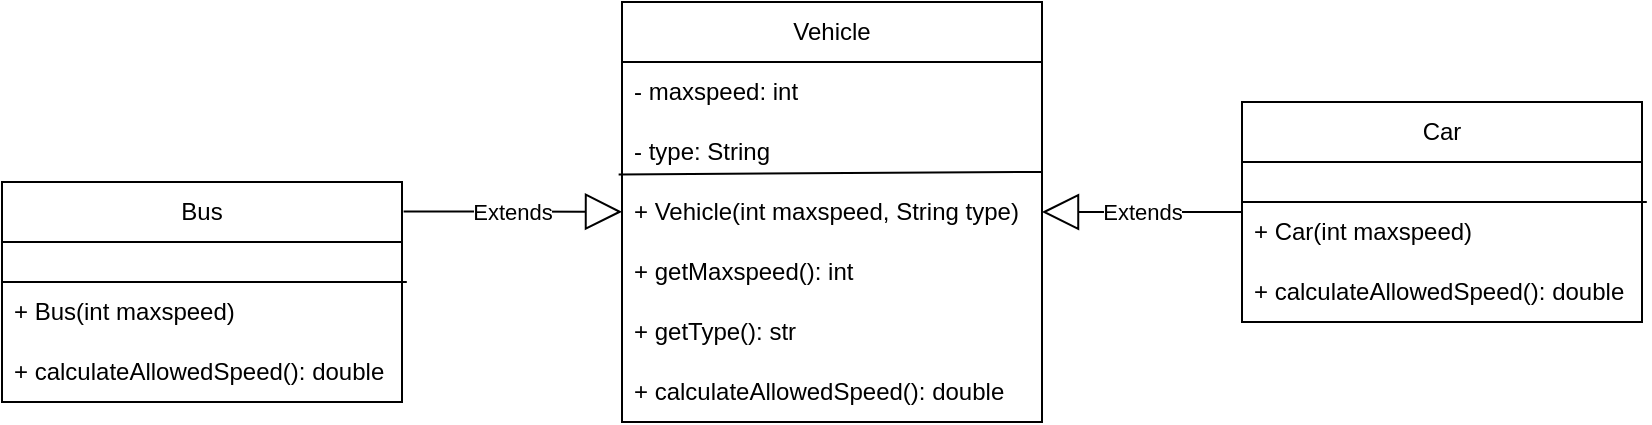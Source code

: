 <mxfile version="22.0.6" type="device">
  <diagram id="C5RBs43oDa-KdzZeNtuy" name="Page-1">
    <mxGraphModel dx="1235" dy="722" grid="1" gridSize="10" guides="1" tooltips="1" connect="1" arrows="1" fold="1" page="1" pageScale="1" pageWidth="827" pageHeight="1169" math="0" shadow="0">
      <root>
        <mxCell id="WIyWlLk6GJQsqaUBKTNV-0" />
        <mxCell id="WIyWlLk6GJQsqaUBKTNV-1" parent="WIyWlLk6GJQsqaUBKTNV-0" />
        <mxCell id="RhNl7WLVLyuLrfutjqLm-0" value="Vehicle" style="swimlane;fontStyle=0;childLayout=stackLayout;horizontal=1;startSize=30;horizontalStack=0;resizeParent=1;resizeParentMax=0;resizeLast=0;collapsible=1;marginBottom=0;whiteSpace=wrap;html=1;" parent="WIyWlLk6GJQsqaUBKTNV-1" vertex="1">
          <mxGeometry x="310" y="140" width="210" height="210" as="geometry">
            <mxRectangle x="314" y="60" width="80" height="30" as="alternateBounds" />
          </mxGeometry>
        </mxCell>
        <mxCell id="RhNl7WLVLyuLrfutjqLm-2" value="- maxspeed: int" style="text;strokeColor=none;fillColor=none;align=left;verticalAlign=middle;spacingLeft=4;spacingRight=4;overflow=hidden;points=[[0,0.5],[1,0.5]];portConstraint=eastwest;rotatable=0;whiteSpace=wrap;html=1;" parent="RhNl7WLVLyuLrfutjqLm-0" vertex="1">
          <mxGeometry y="30" width="210" height="30" as="geometry" />
        </mxCell>
        <mxCell id="RhNl7WLVLyuLrfutjqLm-5" value="- type: String" style="text;strokeColor=none;fillColor=none;align=left;verticalAlign=middle;spacingLeft=4;spacingRight=4;overflow=hidden;points=[[0,0.5],[1,0.5]];portConstraint=eastwest;rotatable=0;whiteSpace=wrap;html=1;" parent="RhNl7WLVLyuLrfutjqLm-0" vertex="1">
          <mxGeometry y="60" width="210" height="30" as="geometry" />
        </mxCell>
        <mxCell id="RhNl7WLVLyuLrfutjqLm-4" value="" style="endArrow=none;html=1;rounded=0;exitX=-0.008;exitY=0.873;exitDx=0;exitDy=0;exitPerimeter=0;entryX=1;entryY=0.832;entryDx=0;entryDy=0;entryPerimeter=0;" parent="RhNl7WLVLyuLrfutjqLm-0" source="RhNl7WLVLyuLrfutjqLm-5" target="RhNl7WLVLyuLrfutjqLm-5" edge="1">
          <mxGeometry width="50" height="50" relative="1" as="geometry">
            <mxPoint y="89.5" as="sourcePoint" />
            <mxPoint x="200" y="90.31" as="targetPoint" />
            <Array as="points" />
          </mxGeometry>
        </mxCell>
        <mxCell id="5K2qxwyrS59z6yV5sacj-1" value="+ Vehicle(int maxspeed, String type)" style="text;strokeColor=none;fillColor=none;align=left;verticalAlign=middle;spacingLeft=4;spacingRight=4;overflow=hidden;points=[[0,0.5],[1,0.5]];portConstraint=eastwest;rotatable=0;whiteSpace=wrap;html=1;" vertex="1" parent="RhNl7WLVLyuLrfutjqLm-0">
          <mxGeometry y="90" width="210" height="30" as="geometry" />
        </mxCell>
        <mxCell id="RhNl7WLVLyuLrfutjqLm-3" value="+ getMaxspeed(): int" style="text;strokeColor=none;fillColor=none;align=left;verticalAlign=middle;spacingLeft=4;spacingRight=4;overflow=hidden;points=[[0,0.5],[1,0.5]];portConstraint=eastwest;rotatable=0;whiteSpace=wrap;html=1;" parent="RhNl7WLVLyuLrfutjqLm-0" vertex="1">
          <mxGeometry y="120" width="210" height="30" as="geometry" />
        </mxCell>
        <mxCell id="RhNl7WLVLyuLrfutjqLm-6" value="+ getType(): str" style="text;strokeColor=none;fillColor=none;align=left;verticalAlign=middle;spacingLeft=4;spacingRight=4;overflow=hidden;points=[[0,0.5],[1,0.5]];portConstraint=eastwest;rotatable=0;whiteSpace=wrap;html=1;" parent="RhNl7WLVLyuLrfutjqLm-0" vertex="1">
          <mxGeometry y="150" width="210" height="30" as="geometry" />
        </mxCell>
        <mxCell id="RhNl7WLVLyuLrfutjqLm-7" value="+&amp;nbsp;calculateAllowedSpeed(): double" style="text;strokeColor=none;fillColor=none;align=left;verticalAlign=middle;spacingLeft=4;spacingRight=4;overflow=hidden;points=[[0,0.5],[1,0.5]];portConstraint=eastwest;rotatable=0;whiteSpace=wrap;html=1;" parent="RhNl7WLVLyuLrfutjqLm-0" vertex="1">
          <mxGeometry y="180" width="210" height="30" as="geometry" />
        </mxCell>
        <mxCell id="RhNl7WLVLyuLrfutjqLm-8" value="Bus" style="swimlane;fontStyle=0;childLayout=stackLayout;horizontal=1;startSize=30;horizontalStack=0;resizeParent=1;resizeParentMax=0;resizeLast=0;collapsible=1;marginBottom=0;whiteSpace=wrap;html=1;" parent="WIyWlLk6GJQsqaUBKTNV-1" vertex="1">
          <mxGeometry y="230" width="200" height="110" as="geometry">
            <mxRectangle x="100" y="280" width="60" height="30" as="alternateBounds" />
          </mxGeometry>
        </mxCell>
        <mxCell id="RhNl7WLVLyuLrfutjqLm-12" value="&amp;nbsp;" style="text;strokeColor=none;fillColor=none;align=left;verticalAlign=middle;spacingLeft=4;spacingRight=4;overflow=hidden;points=[[0,0.5],[1,0.5]];portConstraint=eastwest;rotatable=0;whiteSpace=wrap;html=1;" parent="RhNl7WLVLyuLrfutjqLm-8" vertex="1">
          <mxGeometry y="30" width="200" height="20" as="geometry" />
        </mxCell>
        <mxCell id="5K2qxwyrS59z6yV5sacj-2" value="+ Bus(int maxspeed)" style="text;strokeColor=none;fillColor=none;align=left;verticalAlign=middle;spacingLeft=4;spacingRight=4;overflow=hidden;points=[[0,0.5],[1,0.5]];portConstraint=eastwest;rotatable=0;whiteSpace=wrap;html=1;" vertex="1" parent="RhNl7WLVLyuLrfutjqLm-8">
          <mxGeometry y="50" width="200" height="30" as="geometry" />
        </mxCell>
        <mxCell id="RhNl7WLVLyuLrfutjqLm-14" value="" style="endArrow=none;html=1;rounded=0;exitX=-0.01;exitY=1.007;exitDx=0;exitDy=0;exitPerimeter=0;entryX=1.002;entryY=1.007;entryDx=0;entryDy=0;entryPerimeter=0;" parent="RhNl7WLVLyuLrfutjqLm-8" edge="1">
          <mxGeometry width="50" height="50" relative="1" as="geometry">
            <mxPoint y="50.0" as="sourcePoint" />
            <mxPoint x="202.4" y="50.0" as="targetPoint" />
          </mxGeometry>
        </mxCell>
        <mxCell id="RhNl7WLVLyuLrfutjqLm-13" value="+&amp;nbsp;calculateAllowedSpeed(): double" style="text;strokeColor=none;fillColor=none;align=left;verticalAlign=middle;spacingLeft=4;spacingRight=4;overflow=hidden;points=[[0,0.5],[1,0.5]];portConstraint=eastwest;rotatable=0;whiteSpace=wrap;html=1;" parent="RhNl7WLVLyuLrfutjqLm-8" vertex="1">
          <mxGeometry y="80" width="200" height="30" as="geometry" />
        </mxCell>
        <mxCell id="5K2qxwyrS59z6yV5sacj-3" value="Extends" style="endArrow=block;endSize=16;endFill=0;html=1;rounded=0;exitX=1.004;exitY=0.134;exitDx=0;exitDy=0;exitPerimeter=0;" edge="1" parent="WIyWlLk6GJQsqaUBKTNV-1" source="RhNl7WLVLyuLrfutjqLm-8" target="RhNl7WLVLyuLrfutjqLm-0">
          <mxGeometry width="160" relative="1" as="geometry">
            <mxPoint x="180" y="410" as="sourcePoint" />
            <mxPoint x="340" y="410" as="targetPoint" />
          </mxGeometry>
        </mxCell>
        <mxCell id="5K2qxwyrS59z6yV5sacj-4" value="Car" style="swimlane;fontStyle=0;childLayout=stackLayout;horizontal=1;startSize=30;horizontalStack=0;resizeParent=1;resizeParentMax=0;resizeLast=0;collapsible=1;marginBottom=0;whiteSpace=wrap;html=1;" vertex="1" parent="WIyWlLk6GJQsqaUBKTNV-1">
          <mxGeometry x="620" y="190" width="200" height="110" as="geometry">
            <mxRectangle x="100" y="280" width="60" height="30" as="alternateBounds" />
          </mxGeometry>
        </mxCell>
        <mxCell id="5K2qxwyrS59z6yV5sacj-5" value="&amp;nbsp;" style="text;strokeColor=none;fillColor=none;align=left;verticalAlign=middle;spacingLeft=4;spacingRight=4;overflow=hidden;points=[[0,0.5],[1,0.5]];portConstraint=eastwest;rotatable=0;whiteSpace=wrap;html=1;" vertex="1" parent="5K2qxwyrS59z6yV5sacj-4">
          <mxGeometry y="30" width="200" height="20" as="geometry" />
        </mxCell>
        <mxCell id="5K2qxwyrS59z6yV5sacj-6" value="+ Car(int maxspeed)" style="text;strokeColor=none;fillColor=none;align=left;verticalAlign=middle;spacingLeft=4;spacingRight=4;overflow=hidden;points=[[0,0.5],[1,0.5]];portConstraint=eastwest;rotatable=0;whiteSpace=wrap;html=1;" vertex="1" parent="5K2qxwyrS59z6yV5sacj-4">
          <mxGeometry y="50" width="200" height="30" as="geometry" />
        </mxCell>
        <mxCell id="5K2qxwyrS59z6yV5sacj-7" value="" style="endArrow=none;html=1;rounded=0;exitX=-0.01;exitY=1.007;exitDx=0;exitDy=0;exitPerimeter=0;entryX=1.002;entryY=1.007;entryDx=0;entryDy=0;entryPerimeter=0;" edge="1" parent="5K2qxwyrS59z6yV5sacj-4">
          <mxGeometry width="50" height="50" relative="1" as="geometry">
            <mxPoint y="50.0" as="sourcePoint" />
            <mxPoint x="202.4" y="50.0" as="targetPoint" />
          </mxGeometry>
        </mxCell>
        <mxCell id="5K2qxwyrS59z6yV5sacj-8" value="+&amp;nbsp;calculateAllowedSpeed(): double" style="text;strokeColor=none;fillColor=none;align=left;verticalAlign=middle;spacingLeft=4;spacingRight=4;overflow=hidden;points=[[0,0.5],[1,0.5]];portConstraint=eastwest;rotatable=0;whiteSpace=wrap;html=1;" vertex="1" parent="5K2qxwyrS59z6yV5sacj-4">
          <mxGeometry y="80" width="200" height="30" as="geometry" />
        </mxCell>
        <mxCell id="5K2qxwyrS59z6yV5sacj-9" value="Extends" style="endArrow=block;endSize=16;endFill=0;html=1;rounded=0;" edge="1" parent="WIyWlLk6GJQsqaUBKTNV-1" source="5K2qxwyrS59z6yV5sacj-4" target="RhNl7WLVLyuLrfutjqLm-0">
          <mxGeometry width="160" relative="1" as="geometry">
            <mxPoint x="510" y="390" as="sourcePoint" />
            <mxPoint x="619" y="390" as="targetPoint" />
          </mxGeometry>
        </mxCell>
      </root>
    </mxGraphModel>
  </diagram>
</mxfile>

